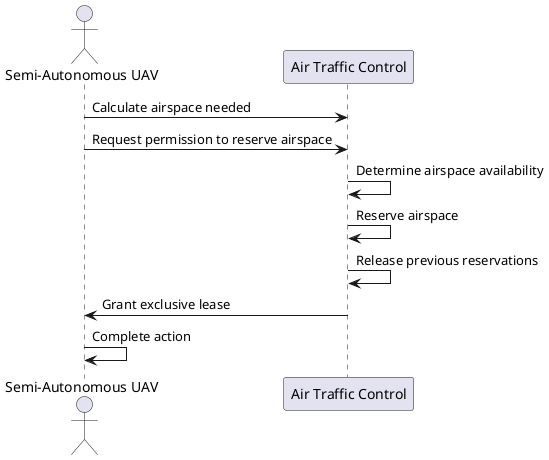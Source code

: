 @startuml "Lease Airspace for Planned Flight Path"

actor "Semi-Autonomous UAV" as UAV
participant "Air Traffic Control" as ATC

UAV -> ATC: Calculate airspace needed
UAV -> ATC: Request permission to reserve airspace
ATC -> ATC: Determine airspace availability
ATC -> ATC: Reserve airspace
ATC -> ATC: Release previous reservations
ATC -> UAV: Grant exclusive lease
UAV -> UAV: Complete action

@enduml

